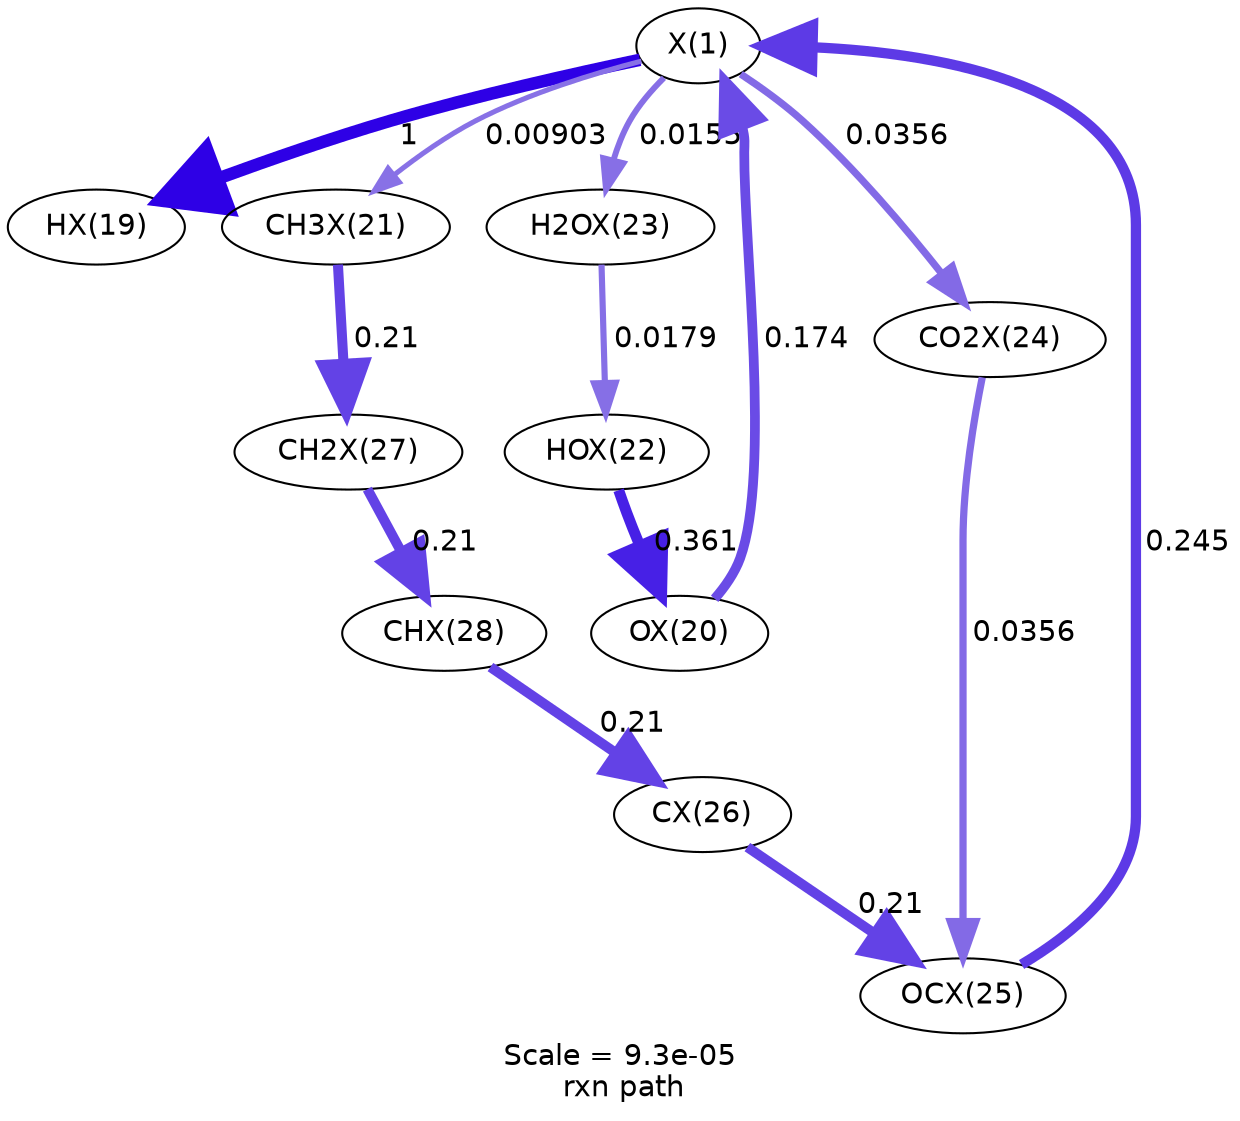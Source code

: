 digraph reaction_paths {
center=1;
s22 -> s23[fontname="Helvetica", penwidth=6, arrowsize=3, color="0.7, 1.5, 0.9"
, label=" 1"];
s24 -> s22[fontname="Helvetica", penwidth=4.68, arrowsize=2.34, color="0.7, 0.674, 0.9"
, label=" 0.174"];
s22 -> s25[fontname="Helvetica", penwidth=2.45, arrowsize=1.22, color="0.7, 0.509, 0.9"
, label=" 0.00903"];
s29 -> s22[fontname="Helvetica", penwidth=4.94, arrowsize=2.47, color="0.7, 0.745, 0.9"
, label=" 0.245"];
s22 -> s27[fontname="Helvetica", penwidth=2.85, arrowsize=1.43, color="0.7, 0.515, 0.9"
, label=" 0.0155"];
s22 -> s28[fontname="Helvetica", penwidth=3.48, arrowsize=1.74, color="0.7, 0.536, 0.9"
, label=" 0.0356"];
s26 -> s24[fontname="Helvetica", penwidth=5.23, arrowsize=2.62, color="0.7, 0.861, 0.9"
, label=" 0.361"];
s27 -> s26[fontname="Helvetica", penwidth=2.96, arrowsize=1.48, color="0.7, 0.518, 0.9"
, label=" 0.0179"];
s25 -> s31[fontname="Helvetica", penwidth=4.82, arrowsize=2.41, color="0.7, 0.71, 0.9"
, label=" 0.21"];
s31 -> s32[fontname="Helvetica", penwidth=4.82, arrowsize=2.41, color="0.7, 0.71, 0.9"
, label=" 0.21"];
s32 -> s30[fontname="Helvetica", penwidth=4.82, arrowsize=2.41, color="0.7, 0.71, 0.9"
, label=" 0.21"];
s30 -> s29[fontname="Helvetica", penwidth=4.82, arrowsize=2.41, color="0.7, 0.71, 0.9"
, label=" 0.21"];
s28 -> s29[fontname="Helvetica", penwidth=3.48, arrowsize=1.74, color="0.7, 0.536, 0.9"
, label=" 0.0356"];
s22 [ fontname="Helvetica", label="X(1)"];
s23 [ fontname="Helvetica", label="HX(19)"];
s24 [ fontname="Helvetica", label="OX(20)"];
s25 [ fontname="Helvetica", label="CH3X(21)"];
s26 [ fontname="Helvetica", label="HOX(22)"];
s27 [ fontname="Helvetica", label="H2OX(23)"];
s28 [ fontname="Helvetica", label="CO2X(24)"];
s29 [ fontname="Helvetica", label="OCX(25)"];
s30 [ fontname="Helvetica", label="CX(26)"];
s31 [ fontname="Helvetica", label="CH2X(27)"];
s32 [ fontname="Helvetica", label="CHX(28)"];
 label = "Scale = 9.3e-05\l rxn path";
 fontname = "Helvetica";
}
